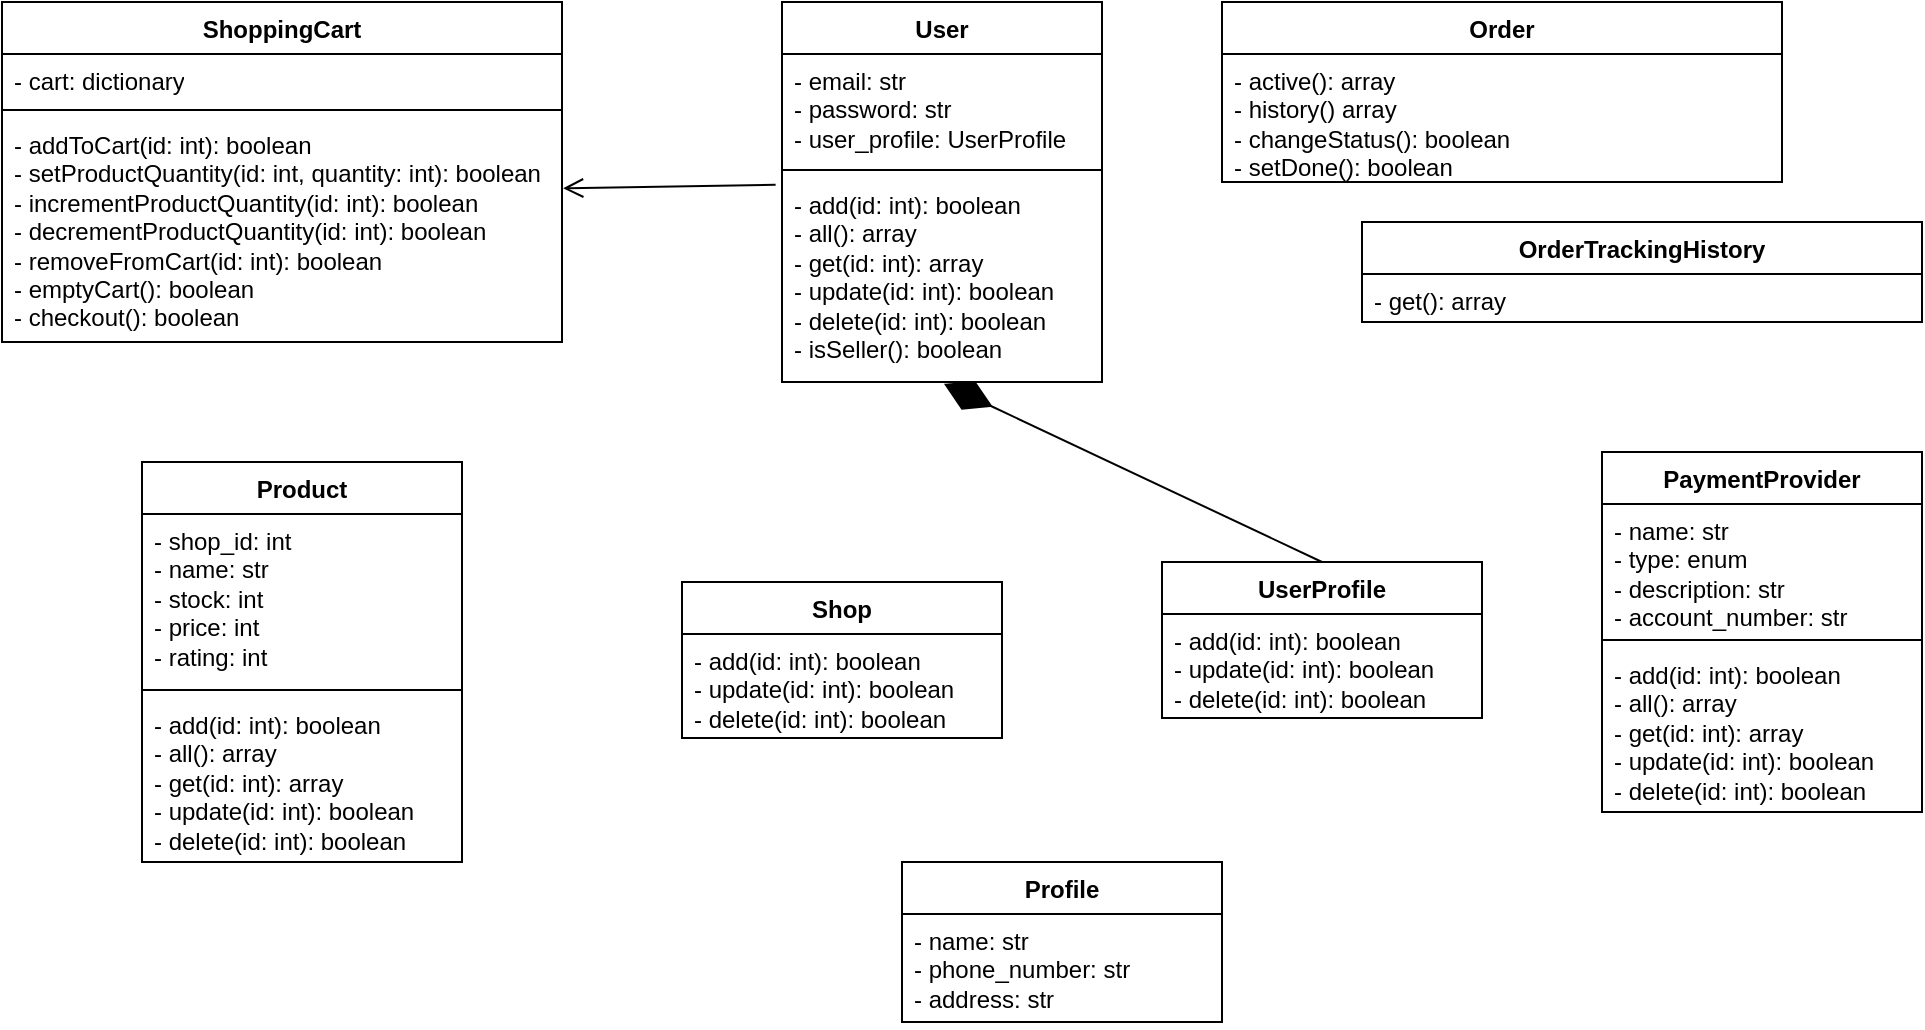 <mxGraphModel
    dx="1434"
    dy="910"
    grid="1"
    gridSize="10"
    guides="1"
    tooltips="1"
    connect="1"
    arrows="1"
    fold="1"
    page="1"
    pageScale="1"
    pageWidth="1100"
    pageHeight="850"
    math="0"
    shadow="0"
>
    <root>
        <mxCell id="0" />
        <mxCell id="1" parent="0" />
        <mxCell
            id="EIoy1vLHnAPG8lMc9awi-1"
            value="User"
            style="swimlane;fontStyle=1;align=center;verticalAlign=top;childLayout=stackLayout;horizontal=1;startSize=26;horizontalStack=0;resizeParent=1;resizeParentMax=0;resizeLast=0;collapsible=1;marginBottom=0;whiteSpace=wrap;html=1;"
            vertex="1"
            parent="1"
        >
            <mxGeometry x="430" y="40" width="160" height="190" as="geometry" />
        </mxCell>
        <mxCell
            id="EIoy1vLHnAPG8lMc9awi-2"
            value="&lt;div&gt;- email: str&lt;/div&gt;&lt;div&gt;- password: str&lt;br&gt;&lt;/div&gt;&lt;div&gt;- user_profile: UserProfile&lt;br&gt;&lt;/div&gt;"
            style="text;strokeColor=none;fillColor=none;align=left;verticalAlign=top;spacingLeft=4;spacingRight=4;overflow=hidden;rotatable=0;points=[[0,0.5],[1,0.5]];portConstraint=eastwest;whiteSpace=wrap;html=1;"
            vertex="1"
            parent="EIoy1vLHnAPG8lMc9awi-1"
        >
            <mxGeometry y="26" width="160" height="54" as="geometry" />
        </mxCell>
        <mxCell
            id="EIoy1vLHnAPG8lMc9awi-3"
            value=""
            style="line;strokeWidth=1;fillColor=none;align=left;verticalAlign=middle;spacingTop=-1;spacingLeft=3;spacingRight=3;rotatable=0;labelPosition=right;points=[];portConstraint=eastwest;strokeColor=inherit;"
            vertex="1"
            parent="EIoy1vLHnAPG8lMc9awi-1"
        >
            <mxGeometry y="80" width="160" height="8" as="geometry" />
        </mxCell>
        <mxCell
            id="EIoy1vLHnAPG8lMc9awi-4"
            value="&lt;div&gt;- add(id: int): boolean&lt;/div&gt;&lt;div&gt;- all(): array&lt;/div&gt;&lt;div&gt;- get(id: int): array&lt;/div&gt;&lt;div&gt;- update(id: int): boolean&lt;/div&gt;&lt;div&gt;- delete(id: int): boolean&lt;br&gt;&lt;/div&gt;&lt;div&gt;- isSeller(): boolean&lt;br&gt;&lt;/div&gt;"
            style="text;strokeColor=none;fillColor=none;align=left;verticalAlign=top;spacingLeft=4;spacingRight=4;overflow=hidden;rotatable=0;points=[[0,0.5],[1,0.5]];portConstraint=eastwest;whiteSpace=wrap;html=1;"
            vertex="1"
            parent="EIoy1vLHnAPG8lMc9awi-1"
        >
            <mxGeometry y="88" width="160" height="102" as="geometry" />
        </mxCell>
        <mxCell
            id="EIoy1vLHnAPG8lMc9awi-5"
            value="UserProfile"
            style="swimlane;fontStyle=1;align=center;verticalAlign=top;childLayout=stackLayout;horizontal=1;startSize=26;horizontalStack=0;resizeParent=1;resizeParentMax=0;resizeLast=0;collapsible=1;marginBottom=0;whiteSpace=wrap;html=1;"
            vertex="1"
            parent="1"
        >
            <mxGeometry x="620" y="320" width="160" height="78" as="geometry" />
        </mxCell>
        <mxCell
            id="EIoy1vLHnAPG8lMc9awi-8"
            value="&lt;div&gt;- add(id: int): boolean&lt;/div&gt;&lt;div&gt;- update(id: int): boolean&lt;/div&gt;&lt;div&gt;- delete(id: int): boolean&lt;br&gt;&lt;/div&gt;"
            style="text;strokeColor=none;fillColor=none;align=left;verticalAlign=top;spacingLeft=4;spacingRight=4;overflow=hidden;rotatable=0;points=[[0,0.5],[1,0.5]];portConstraint=eastwest;whiteSpace=wrap;html=1;"
            vertex="1"
            parent="EIoy1vLHnAPG8lMc9awi-5"
        >
            <mxGeometry y="26" width="160" height="52" as="geometry" />
        </mxCell>
        <mxCell
            id="EIoy1vLHnAPG8lMc9awi-9"
            value=""
            style="endArrow=diamondThin;endFill=1;endSize=24;html=1;rounded=0;entryX=0.506;entryY=1.009;entryDx=0;entryDy=0;entryPerimeter=0;exitX=0.5;exitY=0;exitDx=0;exitDy=0;"
            edge="1"
            parent="1"
            source="EIoy1vLHnAPG8lMc9awi-5"
            target="EIoy1vLHnAPG8lMc9awi-4"
        >
            <mxGeometry width="160" relative="1" as="geometry">
                <mxPoint x="380" y="510" as="sourcePoint" />
                <mxPoint x="540" y="510" as="targetPoint" />
            </mxGeometry>
        </mxCell>
        <mxCell
            id="EIoy1vLHnAPG8lMc9awi-10"
            value="ShoppingCart"
            style="swimlane;fontStyle=1;align=center;verticalAlign=top;childLayout=stackLayout;horizontal=1;startSize=26;horizontalStack=0;resizeParent=1;resizeParentMax=0;resizeLast=0;collapsible=1;marginBottom=0;whiteSpace=wrap;html=1;"
            vertex="1"
            parent="1"
        >
            <mxGeometry x="40" y="40" width="280" height="170" as="geometry" />
        </mxCell>
        <mxCell
            id="EIoy1vLHnAPG8lMc9awi-11"
            value="&lt;div&gt;- cart: dictionary&lt;br&gt;&lt;/div&gt;"
            style="text;strokeColor=none;fillColor=none;align=left;verticalAlign=top;spacingLeft=4;spacingRight=4;overflow=hidden;rotatable=0;points=[[0,0.5],[1,0.5]];portConstraint=eastwest;whiteSpace=wrap;html=1;"
            vertex="1"
            parent="EIoy1vLHnAPG8lMc9awi-10"
        >
            <mxGeometry y="26" width="280" height="24" as="geometry" />
        </mxCell>
        <mxCell
            id="EIoy1vLHnAPG8lMc9awi-12"
            value=""
            style="line;strokeWidth=1;fillColor=none;align=left;verticalAlign=middle;spacingTop=-1;spacingLeft=3;spacingRight=3;rotatable=0;labelPosition=right;points=[];portConstraint=eastwest;strokeColor=inherit;"
            vertex="1"
            parent="EIoy1vLHnAPG8lMc9awi-10"
        >
            <mxGeometry y="50" width="280" height="8" as="geometry" />
        </mxCell>
        <mxCell
            id="EIoy1vLHnAPG8lMc9awi-13"
            value="&lt;div&gt;- addToCart(id: int): boolean&lt;/div&gt;&lt;div&gt;- setProductQuantity(id: int, quantity: int): boolean&lt;/div&gt;&lt;div&gt;- incrementProductQuantity(id: int): boolean&lt;/div&gt;&lt;div&gt;- decrementProductQuantity(id: int): boolean&lt;/div&gt;&lt;div&gt;- removeFromCart(id: int): boolean&lt;/div&gt;&lt;div&gt;- emptyCart(): boolean&lt;br&gt;&lt;/div&gt;&lt;div&gt;- checkout(): boolean&lt;br&gt;&lt;/div&gt;"
            style="text;strokeColor=none;fillColor=none;align=left;verticalAlign=top;spacingLeft=4;spacingRight=4;overflow=hidden;rotatable=0;points=[[0,0.5],[1,0.5]];portConstraint=eastwest;whiteSpace=wrap;html=1;"
            vertex="1"
            parent="EIoy1vLHnAPG8lMc9awi-10"
        >
            <mxGeometry y="58" width="280" height="112" as="geometry" />
        </mxCell>
        <mxCell
            id="EIoy1vLHnAPG8lMc9awi-14"
            value=""
            style="endArrow=open;startArrow=none;endFill=0;startFill=0;endSize=8;html=1;verticalAlign=bottom;labelBackgroundColor=none;strokeWidth=1;rounded=0;entryX=1.002;entryY=0.314;entryDx=0;entryDy=0;entryPerimeter=0;exitX=-0.02;exitY=0.033;exitDx=0;exitDy=0;exitPerimeter=0;"
            edge="1"
            parent="1"
            source="EIoy1vLHnAPG8lMc9awi-4"
            target="EIoy1vLHnAPG8lMc9awi-13"
        >
            <mxGeometry width="160" relative="1" as="geometry">
                <mxPoint x="380" y="310" as="sourcePoint" />
                <mxPoint x="540" y="310" as="targetPoint" />
            </mxGeometry>
        </mxCell>
        <mxCell
            id="EIoy1vLHnAPG8lMc9awi-15"
            value="Order"
            style="swimlane;fontStyle=1;align=center;verticalAlign=top;childLayout=stackLayout;horizontal=1;startSize=26;horizontalStack=0;resizeParent=1;resizeParentMax=0;resizeLast=0;collapsible=1;marginBottom=0;whiteSpace=wrap;html=1;"
            vertex="1"
            parent="1"
        >
            <mxGeometry x="650" y="40" width="280" height="90" as="geometry" />
        </mxCell>
        <mxCell
            id="EIoy1vLHnAPG8lMc9awi-16"
            value="&lt;div&gt;- active(): array&lt;/div&gt;&lt;div&gt;- history() array&lt;br&gt;&lt;/div&gt;&lt;div&gt;- changeStatus(): boolean&lt;br&gt;&lt;/div&gt;&lt;div&gt;- setDone(): boolean&lt;br&gt;&lt;/div&gt;"
            style="text;strokeColor=none;fillColor=none;align=left;verticalAlign=top;spacingLeft=4;spacingRight=4;overflow=hidden;rotatable=0;points=[[0,0.5],[1,0.5]];portConstraint=eastwest;whiteSpace=wrap;html=1;"
            vertex="1"
            parent="EIoy1vLHnAPG8lMc9awi-15"
        >
            <mxGeometry y="26" width="280" height="64" as="geometry" />
        </mxCell>
        <mxCell
            id="EIoy1vLHnAPG8lMc9awi-17"
            value="&lt;div&gt;PaymentProvider&lt;/div&gt;"
            style="swimlane;fontStyle=1;align=center;verticalAlign=top;childLayout=stackLayout;horizontal=1;startSize=26;horizontalStack=0;resizeParent=1;resizeParentMax=0;resizeLast=0;collapsible=1;marginBottom=0;whiteSpace=wrap;html=1;"
            vertex="1"
            parent="1"
        >
            <mxGeometry
                x="840"
                y="265"
                width="160"
                height="180"
                as="geometry"
            />
        </mxCell>
        <mxCell
            id="EIoy1vLHnAPG8lMc9awi-18"
            value="&lt;div&gt;- name: str&lt;/div&gt;&lt;div&gt;- type: enum&lt;/div&gt;&lt;div&gt;- description: str&lt;/div&gt;&lt;div&gt;- account_number: str&lt;br&gt;&lt;/div&gt;"
            style="text;strokeColor=none;fillColor=none;align=left;verticalAlign=top;spacingLeft=4;spacingRight=4;overflow=hidden;rotatable=0;points=[[0,0.5],[1,0.5]];portConstraint=eastwest;whiteSpace=wrap;html=1;"
            vertex="1"
            parent="EIoy1vLHnAPG8lMc9awi-17"
        >
            <mxGeometry y="26" width="160" height="64" as="geometry" />
        </mxCell>
        <mxCell
            id="EIoy1vLHnAPG8lMc9awi-19"
            value=""
            style="line;strokeWidth=1;fillColor=none;align=left;verticalAlign=middle;spacingTop=-1;spacingLeft=3;spacingRight=3;rotatable=0;labelPosition=right;points=[];portConstraint=eastwest;strokeColor=inherit;"
            vertex="1"
            parent="EIoy1vLHnAPG8lMc9awi-17"
        >
            <mxGeometry y="90" width="160" height="8" as="geometry" />
        </mxCell>
        <mxCell
            id="EIoy1vLHnAPG8lMc9awi-20"
            value="&lt;div&gt;- add(id: int): boolean&lt;/div&gt;&lt;div&gt;- all(): array&lt;/div&gt;&lt;div&gt;- get(id: int): array&lt;/div&gt;&lt;div&gt;- update(id: int): boolean&lt;/div&gt;&lt;div&gt;- delete(id: int): boolean&lt;br&gt;&lt;/div&gt;"
            style="text;strokeColor=none;fillColor=none;align=left;verticalAlign=top;spacingLeft=4;spacingRight=4;overflow=hidden;rotatable=0;points=[[0,0.5],[1,0.5]];portConstraint=eastwest;whiteSpace=wrap;html=1;"
            vertex="1"
            parent="EIoy1vLHnAPG8lMc9awi-17"
        >
            <mxGeometry y="98" width="160" height="82" as="geometry" />
        </mxCell>
        <mxCell
            id="EIoy1vLHnAPG8lMc9awi-21"
            value="&lt;div&gt;OrderTrackingHistory&lt;/div&gt;"
            style="swimlane;fontStyle=1;align=center;verticalAlign=top;childLayout=stackLayout;horizontal=1;startSize=26;horizontalStack=0;resizeParent=1;resizeParentMax=0;resizeLast=0;collapsible=1;marginBottom=0;whiteSpace=wrap;html=1;"
            vertex="1"
            parent="1"
        >
            <mxGeometry x="720" y="150" width="280" height="50" as="geometry" />
        </mxCell>
        <mxCell
            id="EIoy1vLHnAPG8lMc9awi-22"
            value="- get(): array"
            style="text;strokeColor=none;fillColor=none;align=left;verticalAlign=top;spacingLeft=4;spacingRight=4;overflow=hidden;rotatable=0;points=[[0,0.5],[1,0.5]];portConstraint=eastwest;whiteSpace=wrap;html=1;"
            vertex="1"
            parent="EIoy1vLHnAPG8lMc9awi-21"
        >
            <mxGeometry y="26" width="280" height="24" as="geometry" />
        </mxCell>
        <mxCell
            id="EIoy1vLHnAPG8lMc9awi-23"
            value="&lt;div&gt;Product&lt;/div&gt;"
            style="swimlane;fontStyle=1;align=center;verticalAlign=top;childLayout=stackLayout;horizontal=1;startSize=26;horizontalStack=0;resizeParent=1;resizeParentMax=0;resizeLast=0;collapsible=1;marginBottom=0;whiteSpace=wrap;html=1;"
            vertex="1"
            parent="1"
        >
            <mxGeometry
                x="110"
                y="270"
                width="160"
                height="200"
                as="geometry"
            />
        </mxCell>
        <mxCell
            id="EIoy1vLHnAPG8lMc9awi-24"
            value="&lt;div&gt;- shop_id: int&lt;/div&gt;&lt;div&gt;- name: str&lt;/div&gt;&lt;div&gt;- stock: int&lt;/div&gt;&lt;div&gt;- price: int&lt;br&gt;&lt;/div&gt;&lt;div&gt;- rating: int&lt;br&gt;&lt;/div&gt;"
            style="text;strokeColor=none;fillColor=none;align=left;verticalAlign=top;spacingLeft=4;spacingRight=4;overflow=hidden;rotatable=0;points=[[0,0.5],[1,0.5]];portConstraint=eastwest;whiteSpace=wrap;html=1;"
            vertex="1"
            parent="EIoy1vLHnAPG8lMc9awi-23"
        >
            <mxGeometry y="26" width="160" height="84" as="geometry" />
        </mxCell>
        <mxCell
            id="EIoy1vLHnAPG8lMc9awi-25"
            value=""
            style="line;strokeWidth=1;fillColor=none;align=left;verticalAlign=middle;spacingTop=-1;spacingLeft=3;spacingRight=3;rotatable=0;labelPosition=right;points=[];portConstraint=eastwest;strokeColor=inherit;"
            vertex="1"
            parent="EIoy1vLHnAPG8lMc9awi-23"
        >
            <mxGeometry y="110" width="160" height="8" as="geometry" />
        </mxCell>
        <mxCell
            id="EIoy1vLHnAPG8lMc9awi-26"
            value="&lt;div&gt;- add(id: int): boolean&lt;/div&gt;&lt;div&gt;- all(): array&lt;/div&gt;&lt;div&gt;- get(id: int): array&lt;/div&gt;&lt;div&gt;- update(id: int): boolean&lt;/div&gt;&lt;div&gt;- delete(id: int): boolean&lt;br&gt;&lt;/div&gt;"
            style="text;strokeColor=none;fillColor=none;align=left;verticalAlign=top;spacingLeft=4;spacingRight=4;overflow=hidden;rotatable=0;points=[[0,0.5],[1,0.5]];portConstraint=eastwest;whiteSpace=wrap;html=1;"
            vertex="1"
            parent="EIoy1vLHnAPG8lMc9awi-23"
        >
            <mxGeometry y="118" width="160" height="82" as="geometry" />
        </mxCell>
        <mxCell
            id="EIoy1vLHnAPG8lMc9awi-27"
            value="&lt;div&gt;Profile&lt;/div&gt;&lt;div&gt;&lt;br&gt;&lt;/div&gt;"
            style="swimlane;fontStyle=1;align=center;verticalAlign=top;childLayout=stackLayout;horizontal=1;startSize=26;horizontalStack=0;resizeParent=1;resizeParentMax=0;resizeLast=0;collapsible=1;marginBottom=0;whiteSpace=wrap;html=1;"
            vertex="1"
            parent="1"
        >
            <mxGeometry x="490" y="470" width="160" height="80" as="geometry" />
        </mxCell>
        <mxCell
            id="EIoy1vLHnAPG8lMc9awi-28"
            value="&lt;div&gt;- name: str&lt;/div&gt;&lt;div&gt;- phone_number: str&lt;/div&gt;&lt;div&gt;- address: str&lt;/div&gt;"
            style="text;strokeColor=none;fillColor=none;align=left;verticalAlign=top;spacingLeft=4;spacingRight=4;overflow=hidden;rotatable=0;points=[[0,0.5],[1,0.5]];portConstraint=eastwest;whiteSpace=wrap;html=1;"
            vertex="1"
            parent="EIoy1vLHnAPG8lMc9awi-27"
        >
            <mxGeometry y="26" width="160" height="54" as="geometry" />
        </mxCell>
        <mxCell
            id="EIoy1vLHnAPG8lMc9awi-31"
            value="&lt;div&gt;Shop&lt;/div&gt;&lt;div&gt;&lt;br&gt;&lt;/div&gt;"
            style="swimlane;fontStyle=1;align=center;verticalAlign=top;childLayout=stackLayout;horizontal=1;startSize=26;horizontalStack=0;resizeParent=1;resizeParentMax=0;resizeLast=0;collapsible=1;marginBottom=0;whiteSpace=wrap;html=1;"
            vertex="1"
            parent="1"
        >
            <mxGeometry x="380" y="330" width="160" height="78" as="geometry" />
        </mxCell>
        <mxCell
            id="EIoy1vLHnAPG8lMc9awi-32"
            value="&lt;div&gt;- add(id: int): boolean&lt;/div&gt;&lt;div&gt;- update(id: int): boolean&lt;/div&gt;&lt;div&gt;- delete(id: int): boolean&lt;br&gt;&lt;/div&gt;"
            style="text;strokeColor=none;fillColor=none;align=left;verticalAlign=top;spacingLeft=4;spacingRight=4;overflow=hidden;rotatable=0;points=[[0,0.5],[1,0.5]];portConstraint=eastwest;whiteSpace=wrap;html=1;"
            vertex="1"
            parent="EIoy1vLHnAPG8lMc9awi-31"
        >
            <mxGeometry y="26" width="160" height="52" as="geometry" />
        </mxCell>
    </root>
</mxGraphModel>
